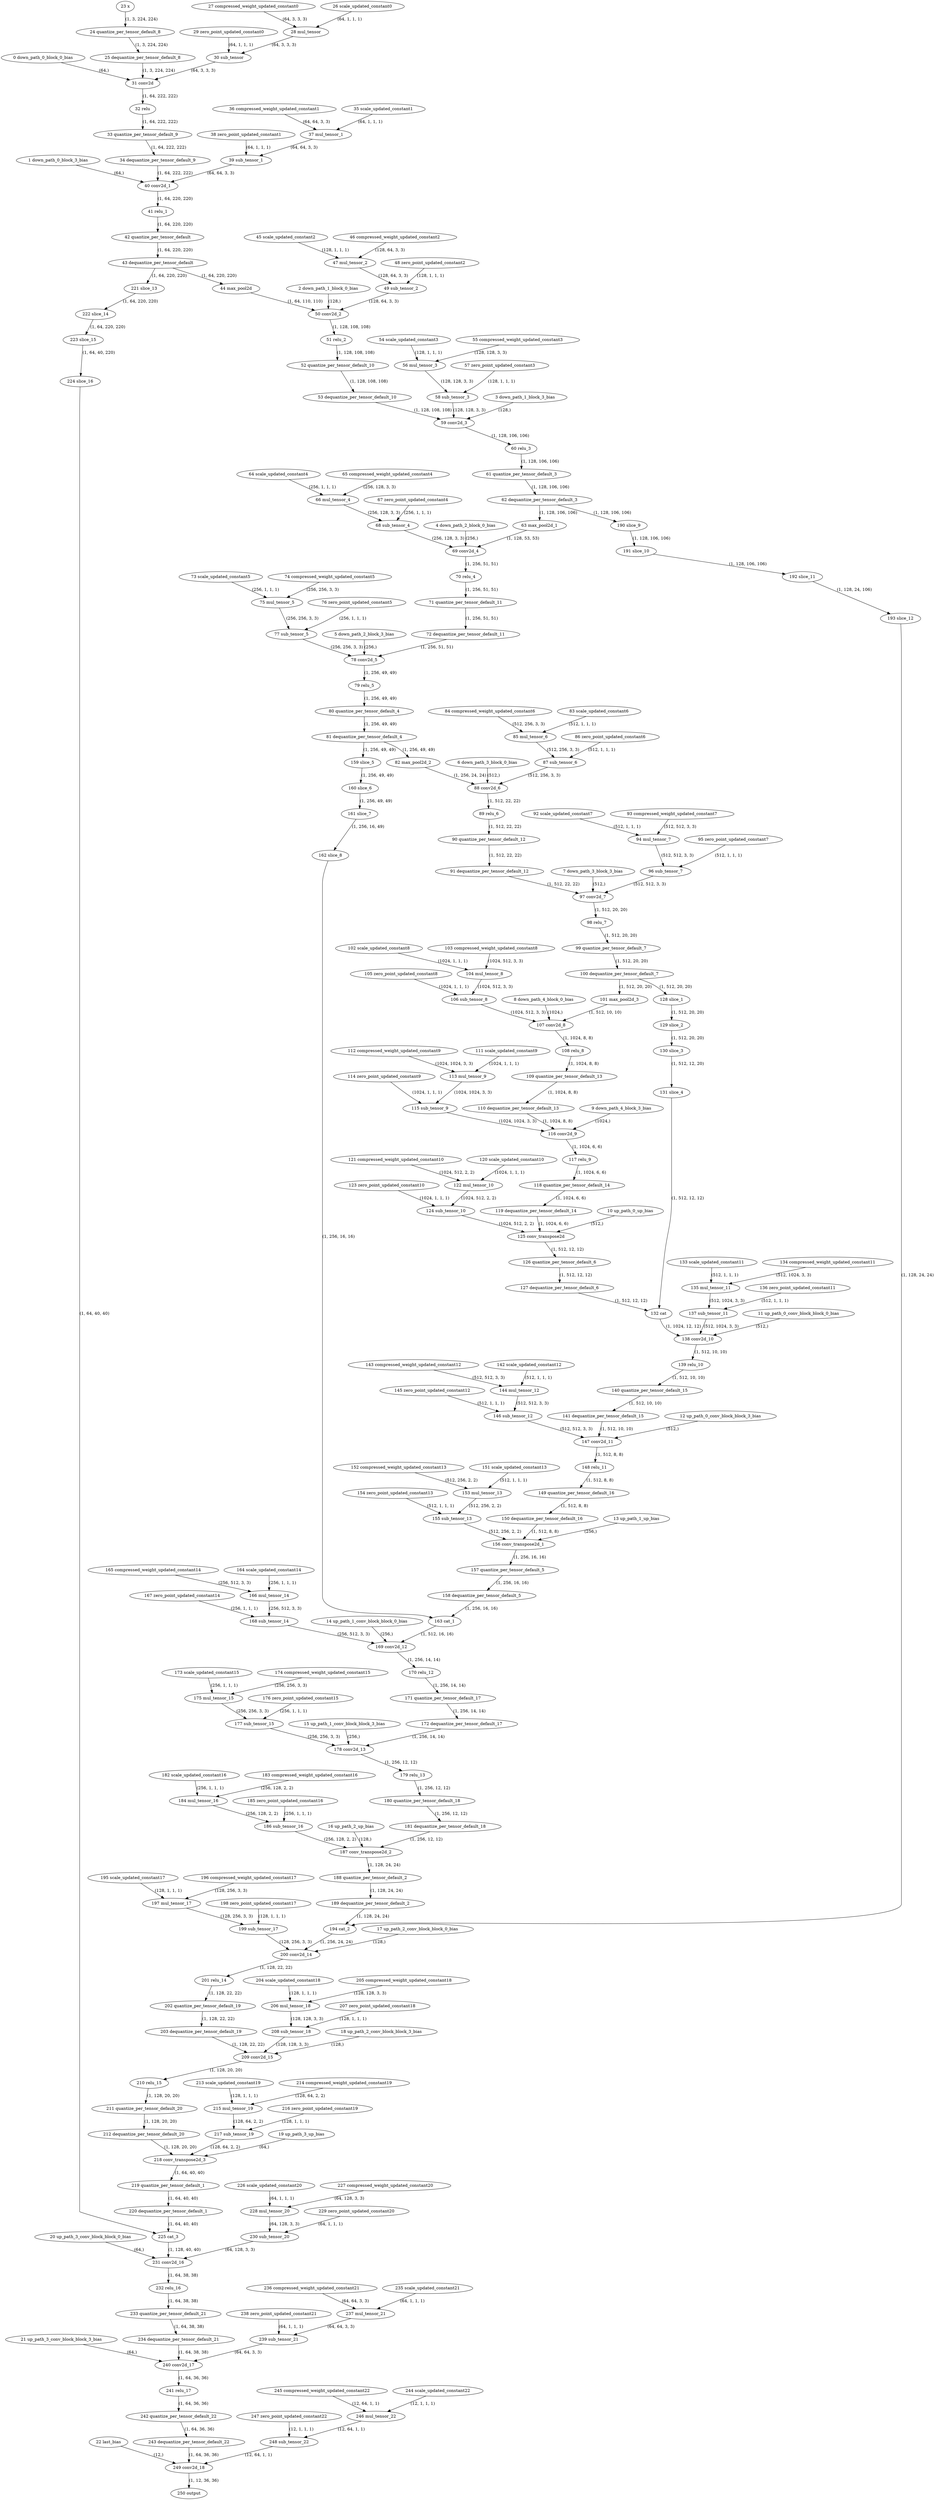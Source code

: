 strict digraph {
"0 down_path_0_block_0_bias" [id=0, type="get_attr"];
"1 down_path_0_block_3_bias" [id=1, type="get_attr"];
"2 down_path_1_block_0_bias" [id=2, type="get_attr"];
"3 down_path_1_block_3_bias" [id=3, type="get_attr"];
"4 down_path_2_block_0_bias" [id=4, type="get_attr"];
"5 down_path_2_block_3_bias" [id=5, type="get_attr"];
"6 down_path_3_block_0_bias" [id=6, type="get_attr"];
"7 down_path_3_block_3_bias" [id=7, type="get_attr"];
"8 down_path_4_block_0_bias" [id=8, type="get_attr"];
"9 down_path_4_block_3_bias" [id=9, type="get_attr"];
"10 up_path_0_up_bias" [id=10, type="get_attr"];
"11 up_path_0_conv_block_block_0_bias" [id=11, type="get_attr"];
"12 up_path_0_conv_block_block_3_bias" [id=12, type="get_attr"];
"13 up_path_1_up_bias" [id=13, type="get_attr"];
"14 up_path_1_conv_block_block_0_bias" [id=14, type="get_attr"];
"15 up_path_1_conv_block_block_3_bias" [id=15, type="get_attr"];
"16 up_path_2_up_bias" [id=16, type="get_attr"];
"17 up_path_2_conv_block_block_0_bias" [id=17, type="get_attr"];
"18 up_path_2_conv_block_block_3_bias" [id=18, type="get_attr"];
"19 up_path_3_up_bias" [id=19, type="get_attr"];
"20 up_path_3_conv_block_block_0_bias" [id=20, type="get_attr"];
"21 up_path_3_conv_block_block_3_bias" [id=21, type="get_attr"];
"22 last_bias" [id=22, type="get_attr"];
"23 x" [id=23, type=input];
"24 quantize_per_tensor_default_8" [id=24, type="quantize_per_tensor"];
"25 dequantize_per_tensor_default_8" [id=25, type="dequantize_per_tensor"];
"26 scale_updated_constant0" [id=26, type="get_attr"];
"27 compressed_weight_updated_constant0" [id=27, type="get_attr"];
"28 mul_tensor" [id=28, type=mul];
"29 zero_point_updated_constant0" [id=29, type="get_attr"];
"30 sub_tensor" [id=30, type=sub];
"31 conv2d" [id=31, type=conv2d];
"32 relu" [id=32, type=relu];
"33 quantize_per_tensor_default_9" [id=33, type="quantize_per_tensor"];
"34 dequantize_per_tensor_default_9" [id=34, type="dequantize_per_tensor"];
"35 scale_updated_constant1" [id=35, type="get_attr"];
"36 compressed_weight_updated_constant1" [id=36, type="get_attr"];
"37 mul_tensor_1" [id=37, type=mul];
"38 zero_point_updated_constant1" [id=38, type="get_attr"];
"39 sub_tensor_1" [id=39, type=sub];
"40 conv2d_1" [id=40, type=conv2d];
"41 relu_1" [id=41, type=relu];
"42 quantize_per_tensor_default" [id=42, type="quantize_per_tensor"];
"43 dequantize_per_tensor_default" [id=43, type="dequantize_per_tensor"];
"44 max_pool2d" [id=44, type="max_pool2d"];
"45 scale_updated_constant2" [id=45, type="get_attr"];
"46 compressed_weight_updated_constant2" [id=46, type="get_attr"];
"47 mul_tensor_2" [id=47, type=mul];
"48 zero_point_updated_constant2" [id=48, type="get_attr"];
"49 sub_tensor_2" [id=49, type=sub];
"50 conv2d_2" [id=50, type=conv2d];
"51 relu_2" [id=51, type=relu];
"52 quantize_per_tensor_default_10" [id=52, type="quantize_per_tensor"];
"53 dequantize_per_tensor_default_10" [id=53, type="dequantize_per_tensor"];
"54 scale_updated_constant3" [id=54, type="get_attr"];
"55 compressed_weight_updated_constant3" [id=55, type="get_attr"];
"56 mul_tensor_3" [id=56, type=mul];
"57 zero_point_updated_constant3" [id=57, type="get_attr"];
"58 sub_tensor_3" [id=58, type=sub];
"59 conv2d_3" [id=59, type=conv2d];
"60 relu_3" [id=60, type=relu];
"61 quantize_per_tensor_default_3" [id=61, type="quantize_per_tensor"];
"62 dequantize_per_tensor_default_3" [id=62, type="dequantize_per_tensor"];
"63 max_pool2d_1" [id=63, type="max_pool2d"];
"64 scale_updated_constant4" [id=64, type="get_attr"];
"65 compressed_weight_updated_constant4" [id=65, type="get_attr"];
"66 mul_tensor_4" [id=66, type=mul];
"67 zero_point_updated_constant4" [id=67, type="get_attr"];
"68 sub_tensor_4" [id=68, type=sub];
"69 conv2d_4" [id=69, type=conv2d];
"70 relu_4" [id=70, type=relu];
"71 quantize_per_tensor_default_11" [id=71, type="quantize_per_tensor"];
"72 dequantize_per_tensor_default_11" [id=72, type="dequantize_per_tensor"];
"73 scale_updated_constant5" [id=73, type="get_attr"];
"74 compressed_weight_updated_constant5" [id=74, type="get_attr"];
"75 mul_tensor_5" [id=75, type=mul];
"76 zero_point_updated_constant5" [id=76, type="get_attr"];
"77 sub_tensor_5" [id=77, type=sub];
"78 conv2d_5" [id=78, type=conv2d];
"79 relu_5" [id=79, type=relu];
"80 quantize_per_tensor_default_4" [id=80, type="quantize_per_tensor"];
"81 dequantize_per_tensor_default_4" [id=81, type="dequantize_per_tensor"];
"82 max_pool2d_2" [id=82, type="max_pool2d"];
"83 scale_updated_constant6" [id=83, type="get_attr"];
"84 compressed_weight_updated_constant6" [id=84, type="get_attr"];
"85 mul_tensor_6" [id=85, type=mul];
"86 zero_point_updated_constant6" [id=86, type="get_attr"];
"87 sub_tensor_6" [id=87, type=sub];
"88 conv2d_6" [id=88, type=conv2d];
"89 relu_6" [id=89, type=relu];
"90 quantize_per_tensor_default_12" [id=90, type="quantize_per_tensor"];
"91 dequantize_per_tensor_default_12" [id=91, type="dequantize_per_tensor"];
"92 scale_updated_constant7" [id=92, type="get_attr"];
"93 compressed_weight_updated_constant7" [id=93, type="get_attr"];
"94 mul_tensor_7" [id=94, type=mul];
"95 zero_point_updated_constant7" [id=95, type="get_attr"];
"96 sub_tensor_7" [id=96, type=sub];
"97 conv2d_7" [id=97, type=conv2d];
"98 relu_7" [id=98, type=relu];
"99 quantize_per_tensor_default_7" [id=99, type="quantize_per_tensor"];
"100 dequantize_per_tensor_default_7" [id=100, type="dequantize_per_tensor"];
"101 max_pool2d_3" [id=101, type="max_pool2d"];
"102 scale_updated_constant8" [id=102, type="get_attr"];
"103 compressed_weight_updated_constant8" [id=103, type="get_attr"];
"104 mul_tensor_8" [id=104, type=mul];
"105 zero_point_updated_constant8" [id=105, type="get_attr"];
"106 sub_tensor_8" [id=106, type=sub];
"107 conv2d_8" [id=107, type=conv2d];
"108 relu_8" [id=108, type=relu];
"109 quantize_per_tensor_default_13" [id=109, type="quantize_per_tensor"];
"110 dequantize_per_tensor_default_13" [id=110, type="dequantize_per_tensor"];
"111 scale_updated_constant9" [id=111, type="get_attr"];
"112 compressed_weight_updated_constant9" [id=112, type="get_attr"];
"113 mul_tensor_9" [id=113, type=mul];
"114 zero_point_updated_constant9" [id=114, type="get_attr"];
"115 sub_tensor_9" [id=115, type=sub];
"116 conv2d_9" [id=116, type=conv2d];
"117 relu_9" [id=117, type=relu];
"118 quantize_per_tensor_default_14" [id=118, type="quantize_per_tensor"];
"119 dequantize_per_tensor_default_14" [id=119, type="dequantize_per_tensor"];
"120 scale_updated_constant10" [id=120, type="get_attr"];
"121 compressed_weight_updated_constant10" [id=121, type="get_attr"];
"122 mul_tensor_10" [id=122, type=mul];
"123 zero_point_updated_constant10" [id=123, type="get_attr"];
"124 sub_tensor_10" [id=124, type=sub];
"125 conv_transpose2d" [id=125, type="conv_transpose2d"];
"126 quantize_per_tensor_default_6" [id=126, type="quantize_per_tensor"];
"127 dequantize_per_tensor_default_6" [id=127, type="dequantize_per_tensor"];
"128 slice_1" [id=128, type=slice];
"129 slice_2" [id=129, type=slice];
"130 slice_3" [id=130, type=slice];
"131 slice_4" [id=131, type=slice];
"132 cat" [id=132, type=cat];
"133 scale_updated_constant11" [id=133, type="get_attr"];
"134 compressed_weight_updated_constant11" [id=134, type="get_attr"];
"135 mul_tensor_11" [id=135, type=mul];
"136 zero_point_updated_constant11" [id=136, type="get_attr"];
"137 sub_tensor_11" [id=137, type=sub];
"138 conv2d_10" [id=138, type=conv2d];
"139 relu_10" [id=139, type=relu];
"140 quantize_per_tensor_default_15" [id=140, type="quantize_per_tensor"];
"141 dequantize_per_tensor_default_15" [id=141, type="dequantize_per_tensor"];
"142 scale_updated_constant12" [id=142, type="get_attr"];
"143 compressed_weight_updated_constant12" [id=143, type="get_attr"];
"144 mul_tensor_12" [id=144, type=mul];
"145 zero_point_updated_constant12" [id=145, type="get_attr"];
"146 sub_tensor_12" [id=146, type=sub];
"147 conv2d_11" [id=147, type=conv2d];
"148 relu_11" [id=148, type=relu];
"149 quantize_per_tensor_default_16" [id=149, type="quantize_per_tensor"];
"150 dequantize_per_tensor_default_16" [id=150, type="dequantize_per_tensor"];
"151 scale_updated_constant13" [id=151, type="get_attr"];
"152 compressed_weight_updated_constant13" [id=152, type="get_attr"];
"153 mul_tensor_13" [id=153, type=mul];
"154 zero_point_updated_constant13" [id=154, type="get_attr"];
"155 sub_tensor_13" [id=155, type=sub];
"156 conv_transpose2d_1" [id=156, type="conv_transpose2d"];
"157 quantize_per_tensor_default_5" [id=157, type="quantize_per_tensor"];
"158 dequantize_per_tensor_default_5" [id=158, type="dequantize_per_tensor"];
"159 slice_5" [id=159, type=slice];
"160 slice_6" [id=160, type=slice];
"161 slice_7" [id=161, type=slice];
"162 slice_8" [id=162, type=slice];
"163 cat_1" [id=163, type=cat];
"164 scale_updated_constant14" [id=164, type="get_attr"];
"165 compressed_weight_updated_constant14" [id=165, type="get_attr"];
"166 mul_tensor_14" [id=166, type=mul];
"167 zero_point_updated_constant14" [id=167, type="get_attr"];
"168 sub_tensor_14" [id=168, type=sub];
"169 conv2d_12" [id=169, type=conv2d];
"170 relu_12" [id=170, type=relu];
"171 quantize_per_tensor_default_17" [id=171, type="quantize_per_tensor"];
"172 dequantize_per_tensor_default_17" [id=172, type="dequantize_per_tensor"];
"173 scale_updated_constant15" [id=173, type="get_attr"];
"174 compressed_weight_updated_constant15" [id=174, type="get_attr"];
"175 mul_tensor_15" [id=175, type=mul];
"176 zero_point_updated_constant15" [id=176, type="get_attr"];
"177 sub_tensor_15" [id=177, type=sub];
"178 conv2d_13" [id=178, type=conv2d];
"179 relu_13" [id=179, type=relu];
"180 quantize_per_tensor_default_18" [id=180, type="quantize_per_tensor"];
"181 dequantize_per_tensor_default_18" [id=181, type="dequantize_per_tensor"];
"182 scale_updated_constant16" [id=182, type="get_attr"];
"183 compressed_weight_updated_constant16" [id=183, type="get_attr"];
"184 mul_tensor_16" [id=184, type=mul];
"185 zero_point_updated_constant16" [id=185, type="get_attr"];
"186 sub_tensor_16" [id=186, type=sub];
"187 conv_transpose2d_2" [id=187, type="conv_transpose2d"];
"188 quantize_per_tensor_default_2" [id=188, type="quantize_per_tensor"];
"189 dequantize_per_tensor_default_2" [id=189, type="dequantize_per_tensor"];
"190 slice_9" [id=190, type=slice];
"191 slice_10" [id=191, type=slice];
"192 slice_11" [id=192, type=slice];
"193 slice_12" [id=193, type=slice];
"194 cat_2" [id=194, type=cat];
"195 scale_updated_constant17" [id=195, type="get_attr"];
"196 compressed_weight_updated_constant17" [id=196, type="get_attr"];
"197 mul_tensor_17" [id=197, type=mul];
"198 zero_point_updated_constant17" [id=198, type="get_attr"];
"199 sub_tensor_17" [id=199, type=sub];
"200 conv2d_14" [id=200, type=conv2d];
"201 relu_14" [id=201, type=relu];
"202 quantize_per_tensor_default_19" [id=202, type="quantize_per_tensor"];
"203 dequantize_per_tensor_default_19" [id=203, type="dequantize_per_tensor"];
"204 scale_updated_constant18" [id=204, type="get_attr"];
"205 compressed_weight_updated_constant18" [id=205, type="get_attr"];
"206 mul_tensor_18" [id=206, type=mul];
"207 zero_point_updated_constant18" [id=207, type="get_attr"];
"208 sub_tensor_18" [id=208, type=sub];
"209 conv2d_15" [id=209, type=conv2d];
"210 relu_15" [id=210, type=relu];
"211 quantize_per_tensor_default_20" [id=211, type="quantize_per_tensor"];
"212 dequantize_per_tensor_default_20" [id=212, type="dequantize_per_tensor"];
"213 scale_updated_constant19" [id=213, type="get_attr"];
"214 compressed_weight_updated_constant19" [id=214, type="get_attr"];
"215 mul_tensor_19" [id=215, type=mul];
"216 zero_point_updated_constant19" [id=216, type="get_attr"];
"217 sub_tensor_19" [id=217, type=sub];
"218 conv_transpose2d_3" [id=218, type="conv_transpose2d"];
"219 quantize_per_tensor_default_1" [id=219, type="quantize_per_tensor"];
"220 dequantize_per_tensor_default_1" [id=220, type="dequantize_per_tensor"];
"221 slice_13" [id=221, type=slice];
"222 slice_14" [id=222, type=slice];
"223 slice_15" [id=223, type=slice];
"224 slice_16" [id=224, type=slice];
"225 cat_3" [id=225, type=cat];
"226 scale_updated_constant20" [id=226, type="get_attr"];
"227 compressed_weight_updated_constant20" [id=227, type="get_attr"];
"228 mul_tensor_20" [id=228, type=mul];
"229 zero_point_updated_constant20" [id=229, type="get_attr"];
"230 sub_tensor_20" [id=230, type=sub];
"231 conv2d_16" [id=231, type=conv2d];
"232 relu_16" [id=232, type=relu];
"233 quantize_per_tensor_default_21" [id=233, type="quantize_per_tensor"];
"234 dequantize_per_tensor_default_21" [id=234, type="dequantize_per_tensor"];
"235 scale_updated_constant21" [id=235, type="get_attr"];
"236 compressed_weight_updated_constant21" [id=236, type="get_attr"];
"237 mul_tensor_21" [id=237, type=mul];
"238 zero_point_updated_constant21" [id=238, type="get_attr"];
"239 sub_tensor_21" [id=239, type=sub];
"240 conv2d_17" [id=240, type=conv2d];
"241 relu_17" [id=241, type=relu];
"242 quantize_per_tensor_default_22" [id=242, type="quantize_per_tensor"];
"243 dequantize_per_tensor_default_22" [id=243, type="dequantize_per_tensor"];
"244 scale_updated_constant22" [id=244, type="get_attr"];
"245 compressed_weight_updated_constant22" [id=245, type="get_attr"];
"246 mul_tensor_22" [id=246, type=mul];
"247 zero_point_updated_constant22" [id=247, type="get_attr"];
"248 sub_tensor_22" [id=248, type=sub];
"249 conv2d_18" [id=249, type=conv2d];
"250 output" [id=250, type=output];
"0 down_path_0_block_0_bias" -> "31 conv2d" [style=solid, label="(64,)"];
"1 down_path_0_block_3_bias" -> "40 conv2d_1" [style=solid, label="(64,)"];
"2 down_path_1_block_0_bias" -> "50 conv2d_2" [style=solid, label="(128,)"];
"3 down_path_1_block_3_bias" -> "59 conv2d_3" [style=solid, label="(128,)"];
"4 down_path_2_block_0_bias" -> "69 conv2d_4" [style=solid, label="(256,)"];
"5 down_path_2_block_3_bias" -> "78 conv2d_5" [style=solid, label="(256,)"];
"6 down_path_3_block_0_bias" -> "88 conv2d_6" [style=solid, label="(512,)"];
"7 down_path_3_block_3_bias" -> "97 conv2d_7" [style=solid, label="(512,)"];
"8 down_path_4_block_0_bias" -> "107 conv2d_8" [style=solid, label="(1024,)"];
"9 down_path_4_block_3_bias" -> "116 conv2d_9" [style=solid, label="(1024,)"];
"10 up_path_0_up_bias" -> "125 conv_transpose2d" [style=solid, label="(512,)"];
"11 up_path_0_conv_block_block_0_bias" -> "138 conv2d_10" [style=solid, label="(512,)"];
"12 up_path_0_conv_block_block_3_bias" -> "147 conv2d_11" [style=solid, label="(512,)"];
"13 up_path_1_up_bias" -> "156 conv_transpose2d_1" [style=solid, label="(256,)"];
"14 up_path_1_conv_block_block_0_bias" -> "169 conv2d_12" [style=solid, label="(256,)"];
"15 up_path_1_conv_block_block_3_bias" -> "178 conv2d_13" [style=solid, label="(256,)"];
"16 up_path_2_up_bias" -> "187 conv_transpose2d_2" [style=solid, label="(128,)"];
"17 up_path_2_conv_block_block_0_bias" -> "200 conv2d_14" [style=solid, label="(128,)"];
"18 up_path_2_conv_block_block_3_bias" -> "209 conv2d_15" [style=solid, label="(128,)"];
"19 up_path_3_up_bias" -> "218 conv_transpose2d_3" [style=solid, label="(64,)"];
"20 up_path_3_conv_block_block_0_bias" -> "231 conv2d_16" [style=solid, label="(64,)"];
"21 up_path_3_conv_block_block_3_bias" -> "240 conv2d_17" [style=solid, label="(64,)"];
"22 last_bias" -> "249 conv2d_18" [style=solid, label="(12,)"];
"23 x" -> "24 quantize_per_tensor_default_8" [style=solid, label="(1, 3, 224, 224)"];
"24 quantize_per_tensor_default_8" -> "25 dequantize_per_tensor_default_8" [style=solid, label="(1, 3, 224, 224)"];
"25 dequantize_per_tensor_default_8" -> "31 conv2d" [style=solid, label="(1, 3, 224, 224)"];
"26 scale_updated_constant0" -> "28 mul_tensor" [style=solid, label="(64, 1, 1, 1)"];
"27 compressed_weight_updated_constant0" -> "28 mul_tensor" [style=solid, label="(64, 3, 3, 3)"];
"28 mul_tensor" -> "30 sub_tensor" [style=solid, label="(64, 3, 3, 3)"];
"29 zero_point_updated_constant0" -> "30 sub_tensor" [style=solid, label="(64, 1, 1, 1)"];
"30 sub_tensor" -> "31 conv2d" [style=solid, label="(64, 3, 3, 3)"];
"31 conv2d" -> "32 relu" [style=solid, label="(1, 64, 222, 222)"];
"32 relu" -> "33 quantize_per_tensor_default_9" [style=solid, label="(1, 64, 222, 222)"];
"33 quantize_per_tensor_default_9" -> "34 dequantize_per_tensor_default_9" [style=solid, label="(1, 64, 222, 222)"];
"34 dequantize_per_tensor_default_9" -> "40 conv2d_1" [style=solid, label="(1, 64, 222, 222)"];
"35 scale_updated_constant1" -> "37 mul_tensor_1" [style=solid, label="(64, 1, 1, 1)"];
"36 compressed_weight_updated_constant1" -> "37 mul_tensor_1" [style=solid, label="(64, 64, 3, 3)"];
"37 mul_tensor_1" -> "39 sub_tensor_1" [style=solid, label="(64, 64, 3, 3)"];
"38 zero_point_updated_constant1" -> "39 sub_tensor_1" [style=solid, label="(64, 1, 1, 1)"];
"39 sub_tensor_1" -> "40 conv2d_1" [style=solid, label="(64, 64, 3, 3)"];
"40 conv2d_1" -> "41 relu_1" [style=solid, label="(1, 64, 220, 220)"];
"41 relu_1" -> "42 quantize_per_tensor_default" [style=solid, label="(1, 64, 220, 220)"];
"42 quantize_per_tensor_default" -> "43 dequantize_per_tensor_default" [style=solid, label="(1, 64, 220, 220)"];
"43 dequantize_per_tensor_default" -> "44 max_pool2d" [style=solid, label="(1, 64, 220, 220)"];
"43 dequantize_per_tensor_default" -> "221 slice_13" [style=solid, label="(1, 64, 220, 220)"];
"44 max_pool2d" -> "50 conv2d_2" [style=solid, label="(1, 64, 110, 110)"];
"45 scale_updated_constant2" -> "47 mul_tensor_2" [style=solid, label="(128, 1, 1, 1)"];
"46 compressed_weight_updated_constant2" -> "47 mul_tensor_2" [style=solid, label="(128, 64, 3, 3)"];
"47 mul_tensor_2" -> "49 sub_tensor_2" [style=solid, label="(128, 64, 3, 3)"];
"48 zero_point_updated_constant2" -> "49 sub_tensor_2" [style=solid, label="(128, 1, 1, 1)"];
"49 sub_tensor_2" -> "50 conv2d_2" [style=solid, label="(128, 64, 3, 3)"];
"50 conv2d_2" -> "51 relu_2" [style=solid, label="(1, 128, 108, 108)"];
"51 relu_2" -> "52 quantize_per_tensor_default_10" [style=solid, label="(1, 128, 108, 108)"];
"52 quantize_per_tensor_default_10" -> "53 dequantize_per_tensor_default_10" [style=solid, label="(1, 128, 108, 108)"];
"53 dequantize_per_tensor_default_10" -> "59 conv2d_3" [style=solid, label="(1, 128, 108, 108)"];
"54 scale_updated_constant3" -> "56 mul_tensor_3" [style=solid, label="(128, 1, 1, 1)"];
"55 compressed_weight_updated_constant3" -> "56 mul_tensor_3" [style=solid, label="(128, 128, 3, 3)"];
"56 mul_tensor_3" -> "58 sub_tensor_3" [style=solid, label="(128, 128, 3, 3)"];
"57 zero_point_updated_constant3" -> "58 sub_tensor_3" [style=solid, label="(128, 1, 1, 1)"];
"58 sub_tensor_3" -> "59 conv2d_3" [style=solid, label="(128, 128, 3, 3)"];
"59 conv2d_3" -> "60 relu_3" [style=solid, label="(1, 128, 106, 106)"];
"60 relu_3" -> "61 quantize_per_tensor_default_3" [style=solid, label="(1, 128, 106, 106)"];
"61 quantize_per_tensor_default_3" -> "62 dequantize_per_tensor_default_3" [style=solid, label="(1, 128, 106, 106)"];
"62 dequantize_per_tensor_default_3" -> "63 max_pool2d_1" [style=solid, label="(1, 128, 106, 106)"];
"62 dequantize_per_tensor_default_3" -> "190 slice_9" [style=solid, label="(1, 128, 106, 106)"];
"63 max_pool2d_1" -> "69 conv2d_4" [style=solid, label="(1, 128, 53, 53)"];
"64 scale_updated_constant4" -> "66 mul_tensor_4" [style=solid, label="(256, 1, 1, 1)"];
"65 compressed_weight_updated_constant4" -> "66 mul_tensor_4" [style=solid, label="(256, 128, 3, 3)"];
"66 mul_tensor_4" -> "68 sub_tensor_4" [style=solid, label="(256, 128, 3, 3)"];
"67 zero_point_updated_constant4" -> "68 sub_tensor_4" [style=solid, label="(256, 1, 1, 1)"];
"68 sub_tensor_4" -> "69 conv2d_4" [style=solid, label="(256, 128, 3, 3)"];
"69 conv2d_4" -> "70 relu_4" [style=solid, label="(1, 256, 51, 51)"];
"70 relu_4" -> "71 quantize_per_tensor_default_11" [style=solid, label="(1, 256, 51, 51)"];
"71 quantize_per_tensor_default_11" -> "72 dequantize_per_tensor_default_11" [style=solid, label="(1, 256, 51, 51)"];
"72 dequantize_per_tensor_default_11" -> "78 conv2d_5" [style=solid, label="(1, 256, 51, 51)"];
"73 scale_updated_constant5" -> "75 mul_tensor_5" [style=solid, label="(256, 1, 1, 1)"];
"74 compressed_weight_updated_constant5" -> "75 mul_tensor_5" [style=solid, label="(256, 256, 3, 3)"];
"75 mul_tensor_5" -> "77 sub_tensor_5" [style=solid, label="(256, 256, 3, 3)"];
"76 zero_point_updated_constant5" -> "77 sub_tensor_5" [style=solid, label="(256, 1, 1, 1)"];
"77 sub_tensor_5" -> "78 conv2d_5" [style=solid, label="(256, 256, 3, 3)"];
"78 conv2d_5" -> "79 relu_5" [style=solid, label="(1, 256, 49, 49)"];
"79 relu_5" -> "80 quantize_per_tensor_default_4" [style=solid, label="(1, 256, 49, 49)"];
"80 quantize_per_tensor_default_4" -> "81 dequantize_per_tensor_default_4" [style=solid, label="(1, 256, 49, 49)"];
"81 dequantize_per_tensor_default_4" -> "82 max_pool2d_2" [style=solid, label="(1, 256, 49, 49)"];
"81 dequantize_per_tensor_default_4" -> "159 slice_5" [style=solid, label="(1, 256, 49, 49)"];
"82 max_pool2d_2" -> "88 conv2d_6" [style=solid, label="(1, 256, 24, 24)"];
"83 scale_updated_constant6" -> "85 mul_tensor_6" [style=solid, label="(512, 1, 1, 1)"];
"84 compressed_weight_updated_constant6" -> "85 mul_tensor_6" [style=solid, label="(512, 256, 3, 3)"];
"85 mul_tensor_6" -> "87 sub_tensor_6" [style=solid, label="(512, 256, 3, 3)"];
"86 zero_point_updated_constant6" -> "87 sub_tensor_6" [style=solid, label="(512, 1, 1, 1)"];
"87 sub_tensor_6" -> "88 conv2d_6" [style=solid, label="(512, 256, 3, 3)"];
"88 conv2d_6" -> "89 relu_6" [style=solid, label="(1, 512, 22, 22)"];
"89 relu_6" -> "90 quantize_per_tensor_default_12" [style=solid, label="(1, 512, 22, 22)"];
"90 quantize_per_tensor_default_12" -> "91 dequantize_per_tensor_default_12" [style=solid, label="(1, 512, 22, 22)"];
"91 dequantize_per_tensor_default_12" -> "97 conv2d_7" [style=solid, label="(1, 512, 22, 22)"];
"92 scale_updated_constant7" -> "94 mul_tensor_7" [style=solid, label="(512, 1, 1, 1)"];
"93 compressed_weight_updated_constant7" -> "94 mul_tensor_7" [style=solid, label="(512, 512, 3, 3)"];
"94 mul_tensor_7" -> "96 sub_tensor_7" [style=solid, label="(512, 512, 3, 3)"];
"95 zero_point_updated_constant7" -> "96 sub_tensor_7" [style=solid, label="(512, 1, 1, 1)"];
"96 sub_tensor_7" -> "97 conv2d_7" [style=solid, label="(512, 512, 3, 3)"];
"97 conv2d_7" -> "98 relu_7" [style=solid, label="(1, 512, 20, 20)"];
"98 relu_7" -> "99 quantize_per_tensor_default_7" [style=solid, label="(1, 512, 20, 20)"];
"99 quantize_per_tensor_default_7" -> "100 dequantize_per_tensor_default_7" [style=solid, label="(1, 512, 20, 20)"];
"100 dequantize_per_tensor_default_7" -> "101 max_pool2d_3" [style=solid, label="(1, 512, 20, 20)"];
"100 dequantize_per_tensor_default_7" -> "128 slice_1" [style=solid, label="(1, 512, 20, 20)"];
"101 max_pool2d_3" -> "107 conv2d_8" [style=solid, label="(1, 512, 10, 10)"];
"102 scale_updated_constant8" -> "104 mul_tensor_8" [style=solid, label="(1024, 1, 1, 1)"];
"103 compressed_weight_updated_constant8" -> "104 mul_tensor_8" [style=solid, label="(1024, 512, 3, 3)"];
"104 mul_tensor_8" -> "106 sub_tensor_8" [style=solid, label="(1024, 512, 3, 3)"];
"105 zero_point_updated_constant8" -> "106 sub_tensor_8" [style=solid, label="(1024, 1, 1, 1)"];
"106 sub_tensor_8" -> "107 conv2d_8" [style=solid, label="(1024, 512, 3, 3)"];
"107 conv2d_8" -> "108 relu_8" [style=solid, label="(1, 1024, 8, 8)"];
"108 relu_8" -> "109 quantize_per_tensor_default_13" [style=solid, label="(1, 1024, 8, 8)"];
"109 quantize_per_tensor_default_13" -> "110 dequantize_per_tensor_default_13" [style=solid, label="(1, 1024, 8, 8)"];
"110 dequantize_per_tensor_default_13" -> "116 conv2d_9" [style=solid, label="(1, 1024, 8, 8)"];
"111 scale_updated_constant9" -> "113 mul_tensor_9" [style=solid, label="(1024, 1, 1, 1)"];
"112 compressed_weight_updated_constant9" -> "113 mul_tensor_9" [style=solid, label="(1024, 1024, 3, 3)"];
"113 mul_tensor_9" -> "115 sub_tensor_9" [style=solid, label="(1024, 1024, 3, 3)"];
"114 zero_point_updated_constant9" -> "115 sub_tensor_9" [style=solid, label="(1024, 1, 1, 1)"];
"115 sub_tensor_9" -> "116 conv2d_9" [style=solid, label="(1024, 1024, 3, 3)"];
"116 conv2d_9" -> "117 relu_9" [style=solid, label="(1, 1024, 6, 6)"];
"117 relu_9" -> "118 quantize_per_tensor_default_14" [style=solid, label="(1, 1024, 6, 6)"];
"118 quantize_per_tensor_default_14" -> "119 dequantize_per_tensor_default_14" [style=solid, label="(1, 1024, 6, 6)"];
"119 dequantize_per_tensor_default_14" -> "125 conv_transpose2d" [style=solid, label="(1, 1024, 6, 6)"];
"120 scale_updated_constant10" -> "122 mul_tensor_10" [style=solid, label="(1024, 1, 1, 1)"];
"121 compressed_weight_updated_constant10" -> "122 mul_tensor_10" [style=solid, label="(1024, 512, 2, 2)"];
"122 mul_tensor_10" -> "124 sub_tensor_10" [style=solid, label="(1024, 512, 2, 2)"];
"123 zero_point_updated_constant10" -> "124 sub_tensor_10" [style=solid, label="(1024, 1, 1, 1)"];
"124 sub_tensor_10" -> "125 conv_transpose2d" [style=solid, label="(1024, 512, 2, 2)"];
"125 conv_transpose2d" -> "126 quantize_per_tensor_default_6" [style=solid, label="(1, 512, 12, 12)"];
"126 quantize_per_tensor_default_6" -> "127 dequantize_per_tensor_default_6" [style=solid, label="(1, 512, 12, 12)"];
"127 dequantize_per_tensor_default_6" -> "132 cat" [style=solid, label="(1, 512, 12, 12)"];
"128 slice_1" -> "129 slice_2" [style=solid, label="(1, 512, 20, 20)"];
"129 slice_2" -> "130 slice_3" [style=solid, label="(1, 512, 20, 20)"];
"130 slice_3" -> "131 slice_4" [style=solid, label="(1, 512, 12, 20)"];
"131 slice_4" -> "132 cat" [style=solid, label="(1, 512, 12, 12)"];
"132 cat" -> "138 conv2d_10" [style=solid, label="(1, 1024, 12, 12)"];
"133 scale_updated_constant11" -> "135 mul_tensor_11" [style=solid, label="(512, 1, 1, 1)"];
"134 compressed_weight_updated_constant11" -> "135 mul_tensor_11" [style=solid, label="(512, 1024, 3, 3)"];
"135 mul_tensor_11" -> "137 sub_tensor_11" [style=solid, label="(512, 1024, 3, 3)"];
"136 zero_point_updated_constant11" -> "137 sub_tensor_11" [style=solid, label="(512, 1, 1, 1)"];
"137 sub_tensor_11" -> "138 conv2d_10" [style=solid, label="(512, 1024, 3, 3)"];
"138 conv2d_10" -> "139 relu_10" [style=solid, label="(1, 512, 10, 10)"];
"139 relu_10" -> "140 quantize_per_tensor_default_15" [style=solid, label="(1, 512, 10, 10)"];
"140 quantize_per_tensor_default_15" -> "141 dequantize_per_tensor_default_15" [style=solid, label="(1, 512, 10, 10)"];
"141 dequantize_per_tensor_default_15" -> "147 conv2d_11" [style=solid, label="(1, 512, 10, 10)"];
"142 scale_updated_constant12" -> "144 mul_tensor_12" [style=solid, label="(512, 1, 1, 1)"];
"143 compressed_weight_updated_constant12" -> "144 mul_tensor_12" [style=solid, label="(512, 512, 3, 3)"];
"144 mul_tensor_12" -> "146 sub_tensor_12" [style=solid, label="(512, 512, 3, 3)"];
"145 zero_point_updated_constant12" -> "146 sub_tensor_12" [style=solid, label="(512, 1, 1, 1)"];
"146 sub_tensor_12" -> "147 conv2d_11" [style=solid, label="(512, 512, 3, 3)"];
"147 conv2d_11" -> "148 relu_11" [style=solid, label="(1, 512, 8, 8)"];
"148 relu_11" -> "149 quantize_per_tensor_default_16" [style=solid, label="(1, 512, 8, 8)"];
"149 quantize_per_tensor_default_16" -> "150 dequantize_per_tensor_default_16" [style=solid, label="(1, 512, 8, 8)"];
"150 dequantize_per_tensor_default_16" -> "156 conv_transpose2d_1" [style=solid, label="(1, 512, 8, 8)"];
"151 scale_updated_constant13" -> "153 mul_tensor_13" [style=solid, label="(512, 1, 1, 1)"];
"152 compressed_weight_updated_constant13" -> "153 mul_tensor_13" [style=solid, label="(512, 256, 2, 2)"];
"153 mul_tensor_13" -> "155 sub_tensor_13" [style=solid, label="(512, 256, 2, 2)"];
"154 zero_point_updated_constant13" -> "155 sub_tensor_13" [style=solid, label="(512, 1, 1, 1)"];
"155 sub_tensor_13" -> "156 conv_transpose2d_1" [style=solid, label="(512, 256, 2, 2)"];
"156 conv_transpose2d_1" -> "157 quantize_per_tensor_default_5" [style=solid, label="(1, 256, 16, 16)"];
"157 quantize_per_tensor_default_5" -> "158 dequantize_per_tensor_default_5" [style=solid, label="(1, 256, 16, 16)"];
"158 dequantize_per_tensor_default_5" -> "163 cat_1" [style=solid, label="(1, 256, 16, 16)"];
"159 slice_5" -> "160 slice_6" [style=solid, label="(1, 256, 49, 49)"];
"160 slice_6" -> "161 slice_7" [style=solid, label="(1, 256, 49, 49)"];
"161 slice_7" -> "162 slice_8" [style=solid, label="(1, 256, 16, 49)"];
"162 slice_8" -> "163 cat_1" [style=solid, label="(1, 256, 16, 16)"];
"163 cat_1" -> "169 conv2d_12" [style=solid, label="(1, 512, 16, 16)"];
"164 scale_updated_constant14" -> "166 mul_tensor_14" [style=solid, label="(256, 1, 1, 1)"];
"165 compressed_weight_updated_constant14" -> "166 mul_tensor_14" [style=solid, label="(256, 512, 3, 3)"];
"166 mul_tensor_14" -> "168 sub_tensor_14" [style=solid, label="(256, 512, 3, 3)"];
"167 zero_point_updated_constant14" -> "168 sub_tensor_14" [style=solid, label="(256, 1, 1, 1)"];
"168 sub_tensor_14" -> "169 conv2d_12" [style=solid, label="(256, 512, 3, 3)"];
"169 conv2d_12" -> "170 relu_12" [style=solid, label="(1, 256, 14, 14)"];
"170 relu_12" -> "171 quantize_per_tensor_default_17" [style=solid, label="(1, 256, 14, 14)"];
"171 quantize_per_tensor_default_17" -> "172 dequantize_per_tensor_default_17" [style=solid, label="(1, 256, 14, 14)"];
"172 dequantize_per_tensor_default_17" -> "178 conv2d_13" [style=solid, label="(1, 256, 14, 14)"];
"173 scale_updated_constant15" -> "175 mul_tensor_15" [style=solid, label="(256, 1, 1, 1)"];
"174 compressed_weight_updated_constant15" -> "175 mul_tensor_15" [style=solid, label="(256, 256, 3, 3)"];
"175 mul_tensor_15" -> "177 sub_tensor_15" [style=solid, label="(256, 256, 3, 3)"];
"176 zero_point_updated_constant15" -> "177 sub_tensor_15" [style=solid, label="(256, 1, 1, 1)"];
"177 sub_tensor_15" -> "178 conv2d_13" [style=solid, label="(256, 256, 3, 3)"];
"178 conv2d_13" -> "179 relu_13" [style=solid, label="(1, 256, 12, 12)"];
"179 relu_13" -> "180 quantize_per_tensor_default_18" [style=solid, label="(1, 256, 12, 12)"];
"180 quantize_per_tensor_default_18" -> "181 dequantize_per_tensor_default_18" [style=solid, label="(1, 256, 12, 12)"];
"181 dequantize_per_tensor_default_18" -> "187 conv_transpose2d_2" [style=solid, label="(1, 256, 12, 12)"];
"182 scale_updated_constant16" -> "184 mul_tensor_16" [style=solid, label="(256, 1, 1, 1)"];
"183 compressed_weight_updated_constant16" -> "184 mul_tensor_16" [style=solid, label="(256, 128, 2, 2)"];
"184 mul_tensor_16" -> "186 sub_tensor_16" [style=solid, label="(256, 128, 2, 2)"];
"185 zero_point_updated_constant16" -> "186 sub_tensor_16" [style=solid, label="(256, 1, 1, 1)"];
"186 sub_tensor_16" -> "187 conv_transpose2d_2" [style=solid, label="(256, 128, 2, 2)"];
"187 conv_transpose2d_2" -> "188 quantize_per_tensor_default_2" [style=solid, label="(1, 128, 24, 24)"];
"188 quantize_per_tensor_default_2" -> "189 dequantize_per_tensor_default_2" [style=solid, label="(1, 128, 24, 24)"];
"189 dequantize_per_tensor_default_2" -> "194 cat_2" [style=solid, label="(1, 128, 24, 24)"];
"190 slice_9" -> "191 slice_10" [style=solid, label="(1, 128, 106, 106)"];
"191 slice_10" -> "192 slice_11" [style=solid, label="(1, 128, 106, 106)"];
"192 slice_11" -> "193 slice_12" [style=solid, label="(1, 128, 24, 106)"];
"193 slice_12" -> "194 cat_2" [style=solid, label="(1, 128, 24, 24)"];
"194 cat_2" -> "200 conv2d_14" [style=solid, label="(1, 256, 24, 24)"];
"195 scale_updated_constant17" -> "197 mul_tensor_17" [style=solid, label="(128, 1, 1, 1)"];
"196 compressed_weight_updated_constant17" -> "197 mul_tensor_17" [style=solid, label="(128, 256, 3, 3)"];
"197 mul_tensor_17" -> "199 sub_tensor_17" [style=solid, label="(128, 256, 3, 3)"];
"198 zero_point_updated_constant17" -> "199 sub_tensor_17" [style=solid, label="(128, 1, 1, 1)"];
"199 sub_tensor_17" -> "200 conv2d_14" [style=solid, label="(128, 256, 3, 3)"];
"200 conv2d_14" -> "201 relu_14" [style=solid, label="(1, 128, 22, 22)"];
"201 relu_14" -> "202 quantize_per_tensor_default_19" [style=solid, label="(1, 128, 22, 22)"];
"202 quantize_per_tensor_default_19" -> "203 dequantize_per_tensor_default_19" [style=solid, label="(1, 128, 22, 22)"];
"203 dequantize_per_tensor_default_19" -> "209 conv2d_15" [style=solid, label="(1, 128, 22, 22)"];
"204 scale_updated_constant18" -> "206 mul_tensor_18" [style=solid, label="(128, 1, 1, 1)"];
"205 compressed_weight_updated_constant18" -> "206 mul_tensor_18" [style=solid, label="(128, 128, 3, 3)"];
"206 mul_tensor_18" -> "208 sub_tensor_18" [style=solid, label="(128, 128, 3, 3)"];
"207 zero_point_updated_constant18" -> "208 sub_tensor_18" [style=solid, label="(128, 1, 1, 1)"];
"208 sub_tensor_18" -> "209 conv2d_15" [style=solid, label="(128, 128, 3, 3)"];
"209 conv2d_15" -> "210 relu_15" [style=solid, label="(1, 128, 20, 20)"];
"210 relu_15" -> "211 quantize_per_tensor_default_20" [style=solid, label="(1, 128, 20, 20)"];
"211 quantize_per_tensor_default_20" -> "212 dequantize_per_tensor_default_20" [style=solid, label="(1, 128, 20, 20)"];
"212 dequantize_per_tensor_default_20" -> "218 conv_transpose2d_3" [style=solid, label="(1, 128, 20, 20)"];
"213 scale_updated_constant19" -> "215 mul_tensor_19" [style=solid, label="(128, 1, 1, 1)"];
"214 compressed_weight_updated_constant19" -> "215 mul_tensor_19" [style=solid, label="(128, 64, 2, 2)"];
"215 mul_tensor_19" -> "217 sub_tensor_19" [style=solid, label="(128, 64, 2, 2)"];
"216 zero_point_updated_constant19" -> "217 sub_tensor_19" [style=solid, label="(128, 1, 1, 1)"];
"217 sub_tensor_19" -> "218 conv_transpose2d_3" [style=solid, label="(128, 64, 2, 2)"];
"218 conv_transpose2d_3" -> "219 quantize_per_tensor_default_1" [style=solid, label="(1, 64, 40, 40)"];
"219 quantize_per_tensor_default_1" -> "220 dequantize_per_tensor_default_1" [style=solid, label="(1, 64, 40, 40)"];
"220 dequantize_per_tensor_default_1" -> "225 cat_3" [style=solid, label="(1, 64, 40, 40)"];
"221 slice_13" -> "222 slice_14" [style=solid, label="(1, 64, 220, 220)"];
"222 slice_14" -> "223 slice_15" [style=solid, label="(1, 64, 220, 220)"];
"223 slice_15" -> "224 slice_16" [style=solid, label="(1, 64, 40, 220)"];
"224 slice_16" -> "225 cat_3" [style=solid, label="(1, 64, 40, 40)"];
"225 cat_3" -> "231 conv2d_16" [style=solid, label="(1, 128, 40, 40)"];
"226 scale_updated_constant20" -> "228 mul_tensor_20" [style=solid, label="(64, 1, 1, 1)"];
"227 compressed_weight_updated_constant20" -> "228 mul_tensor_20" [style=solid, label="(64, 128, 3, 3)"];
"228 mul_tensor_20" -> "230 sub_tensor_20" [style=solid, label="(64, 128, 3, 3)"];
"229 zero_point_updated_constant20" -> "230 sub_tensor_20" [style=solid, label="(64, 1, 1, 1)"];
"230 sub_tensor_20" -> "231 conv2d_16" [style=solid, label="(64, 128, 3, 3)"];
"231 conv2d_16" -> "232 relu_16" [style=solid, label="(1, 64, 38, 38)"];
"232 relu_16" -> "233 quantize_per_tensor_default_21" [style=solid, label="(1, 64, 38, 38)"];
"233 quantize_per_tensor_default_21" -> "234 dequantize_per_tensor_default_21" [style=solid, label="(1, 64, 38, 38)"];
"234 dequantize_per_tensor_default_21" -> "240 conv2d_17" [style=solid, label="(1, 64, 38, 38)"];
"235 scale_updated_constant21" -> "237 mul_tensor_21" [style=solid, label="(64, 1, 1, 1)"];
"236 compressed_weight_updated_constant21" -> "237 mul_tensor_21" [style=solid, label="(64, 64, 3, 3)"];
"237 mul_tensor_21" -> "239 sub_tensor_21" [style=solid, label="(64, 64, 3, 3)"];
"238 zero_point_updated_constant21" -> "239 sub_tensor_21" [style=solid, label="(64, 1, 1, 1)"];
"239 sub_tensor_21" -> "240 conv2d_17" [style=solid, label="(64, 64, 3, 3)"];
"240 conv2d_17" -> "241 relu_17" [style=solid, label="(1, 64, 36, 36)"];
"241 relu_17" -> "242 quantize_per_tensor_default_22" [style=solid, label="(1, 64, 36, 36)"];
"242 quantize_per_tensor_default_22" -> "243 dequantize_per_tensor_default_22" [style=solid, label="(1, 64, 36, 36)"];
"243 dequantize_per_tensor_default_22" -> "249 conv2d_18" [style=solid, label="(1, 64, 36, 36)"];
"244 scale_updated_constant22" -> "246 mul_tensor_22" [style=solid, label="(12, 1, 1, 1)"];
"245 compressed_weight_updated_constant22" -> "246 mul_tensor_22" [style=solid, label="(12, 64, 1, 1)"];
"246 mul_tensor_22" -> "248 sub_tensor_22" [style=solid, label="(12, 64, 1, 1)"];
"247 zero_point_updated_constant22" -> "248 sub_tensor_22" [style=solid, label="(12, 1, 1, 1)"];
"248 sub_tensor_22" -> "249 conv2d_18" [style=solid, label="(12, 64, 1, 1)"];
"249 conv2d_18" -> "250 output" [style=solid, label="(1, 12, 36, 36)"];
}
